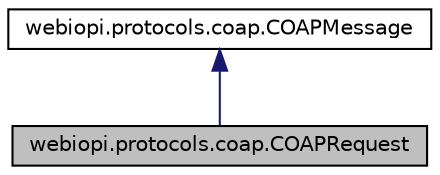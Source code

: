 digraph "webiopi.protocols.coap.COAPRequest"
{
  edge [fontname="Helvetica",fontsize="10",labelfontname="Helvetica",labelfontsize="10"];
  node [fontname="Helvetica",fontsize="10",shape=record];
  Node1 [label="webiopi.protocols.coap.COAPRequest",height=0.2,width=0.4,color="black", fillcolor="grey75", style="filled", fontcolor="black"];
  Node2 -> Node1 [dir="back",color="midnightblue",fontsize="10",style="solid",fontname="Helvetica"];
  Node2 [label="webiopi.protocols.coap.COAPMessage",height=0.2,width=0.4,color="black", fillcolor="white", style="filled",URL="$classwebiopi_1_1protocols_1_1coap_1_1COAPMessage.html"];
}
